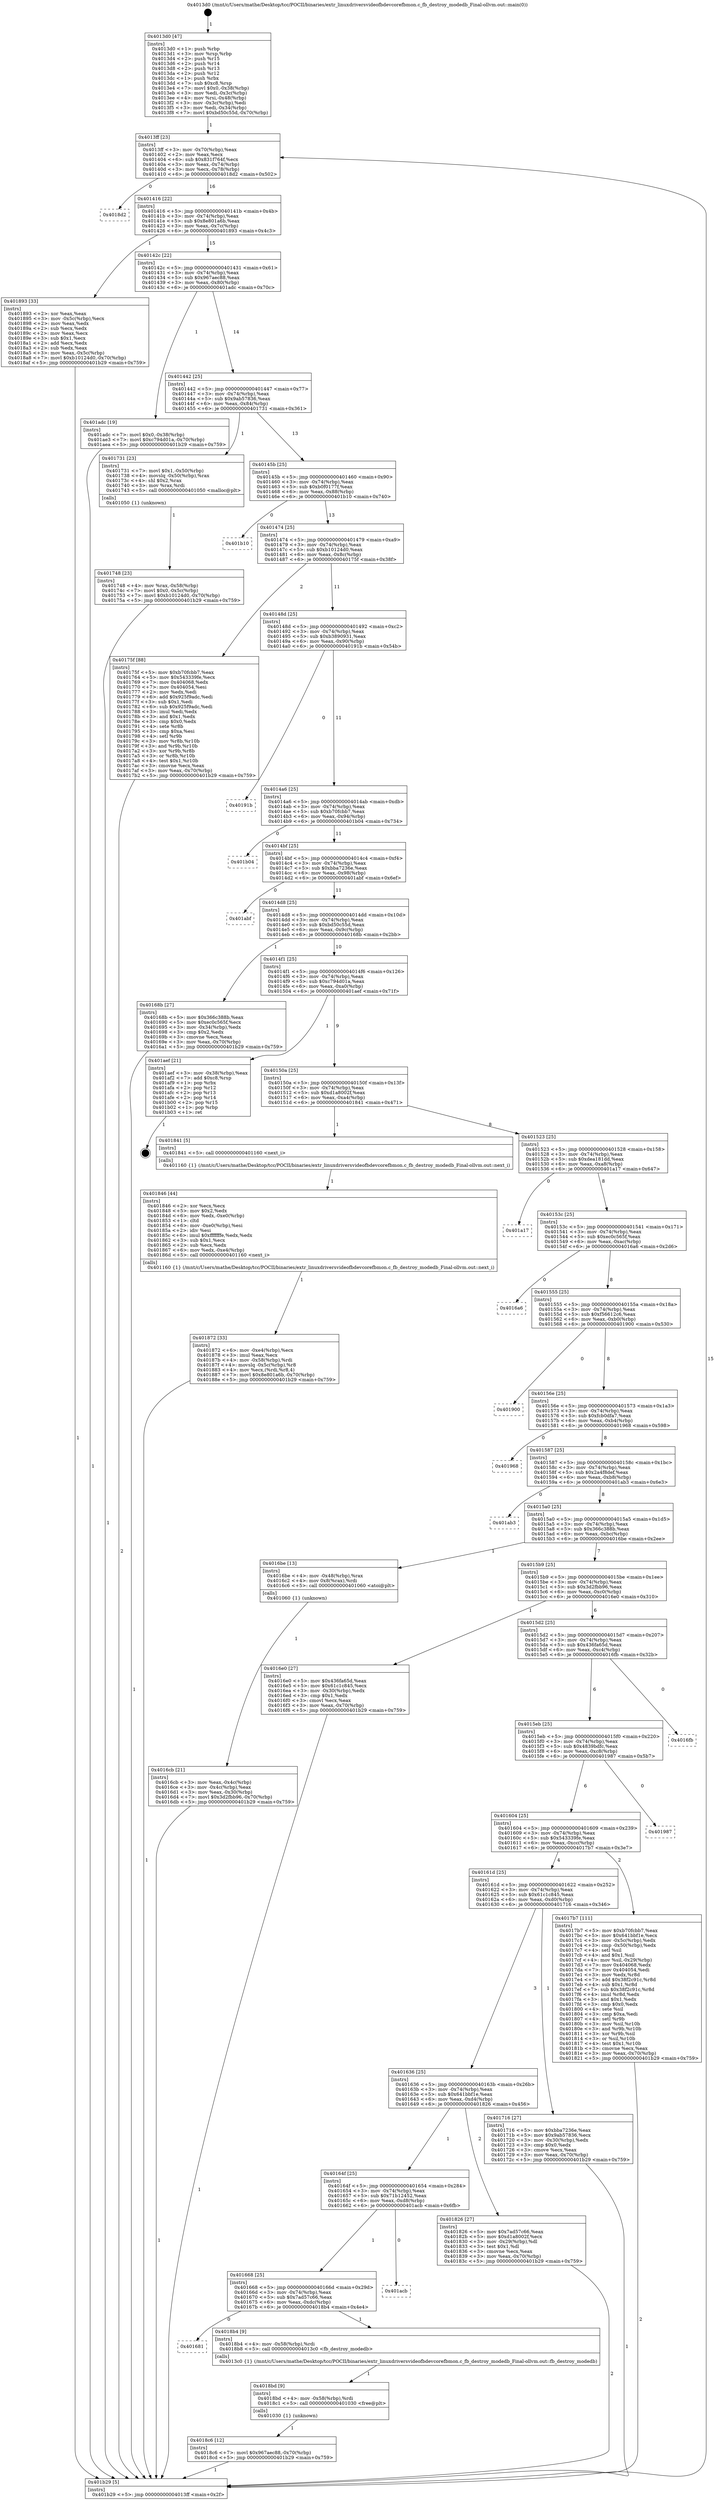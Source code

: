 digraph "0x4013d0" {
  label = "0x4013d0 (/mnt/c/Users/mathe/Desktop/tcc/POCII/binaries/extr_linuxdriversvideofbdevcorefbmon.c_fb_destroy_modedb_Final-ollvm.out::main(0))"
  labelloc = "t"
  node[shape=record]

  Entry [label="",width=0.3,height=0.3,shape=circle,fillcolor=black,style=filled]
  "0x4013ff" [label="{
     0x4013ff [23]\l
     | [instrs]\l
     &nbsp;&nbsp;0x4013ff \<+3\>: mov -0x70(%rbp),%eax\l
     &nbsp;&nbsp;0x401402 \<+2\>: mov %eax,%ecx\l
     &nbsp;&nbsp;0x401404 \<+6\>: sub $0x831f764f,%ecx\l
     &nbsp;&nbsp;0x40140a \<+3\>: mov %eax,-0x74(%rbp)\l
     &nbsp;&nbsp;0x40140d \<+3\>: mov %ecx,-0x78(%rbp)\l
     &nbsp;&nbsp;0x401410 \<+6\>: je 00000000004018d2 \<main+0x502\>\l
  }"]
  "0x4018d2" [label="{
     0x4018d2\l
  }", style=dashed]
  "0x401416" [label="{
     0x401416 [22]\l
     | [instrs]\l
     &nbsp;&nbsp;0x401416 \<+5\>: jmp 000000000040141b \<main+0x4b\>\l
     &nbsp;&nbsp;0x40141b \<+3\>: mov -0x74(%rbp),%eax\l
     &nbsp;&nbsp;0x40141e \<+5\>: sub $0x8e801a6b,%eax\l
     &nbsp;&nbsp;0x401423 \<+3\>: mov %eax,-0x7c(%rbp)\l
     &nbsp;&nbsp;0x401426 \<+6\>: je 0000000000401893 \<main+0x4c3\>\l
  }"]
  Exit [label="",width=0.3,height=0.3,shape=circle,fillcolor=black,style=filled,peripheries=2]
  "0x401893" [label="{
     0x401893 [33]\l
     | [instrs]\l
     &nbsp;&nbsp;0x401893 \<+2\>: xor %eax,%eax\l
     &nbsp;&nbsp;0x401895 \<+3\>: mov -0x5c(%rbp),%ecx\l
     &nbsp;&nbsp;0x401898 \<+2\>: mov %eax,%edx\l
     &nbsp;&nbsp;0x40189a \<+2\>: sub %ecx,%edx\l
     &nbsp;&nbsp;0x40189c \<+2\>: mov %eax,%ecx\l
     &nbsp;&nbsp;0x40189e \<+3\>: sub $0x1,%ecx\l
     &nbsp;&nbsp;0x4018a1 \<+2\>: add %ecx,%edx\l
     &nbsp;&nbsp;0x4018a3 \<+2\>: sub %edx,%eax\l
     &nbsp;&nbsp;0x4018a5 \<+3\>: mov %eax,-0x5c(%rbp)\l
     &nbsp;&nbsp;0x4018a8 \<+7\>: movl $0xb10124d0,-0x70(%rbp)\l
     &nbsp;&nbsp;0x4018af \<+5\>: jmp 0000000000401b29 \<main+0x759\>\l
  }"]
  "0x40142c" [label="{
     0x40142c [22]\l
     | [instrs]\l
     &nbsp;&nbsp;0x40142c \<+5\>: jmp 0000000000401431 \<main+0x61\>\l
     &nbsp;&nbsp;0x401431 \<+3\>: mov -0x74(%rbp),%eax\l
     &nbsp;&nbsp;0x401434 \<+5\>: sub $0x967aec88,%eax\l
     &nbsp;&nbsp;0x401439 \<+3\>: mov %eax,-0x80(%rbp)\l
     &nbsp;&nbsp;0x40143c \<+6\>: je 0000000000401adc \<main+0x70c\>\l
  }"]
  "0x4018c6" [label="{
     0x4018c6 [12]\l
     | [instrs]\l
     &nbsp;&nbsp;0x4018c6 \<+7\>: movl $0x967aec88,-0x70(%rbp)\l
     &nbsp;&nbsp;0x4018cd \<+5\>: jmp 0000000000401b29 \<main+0x759\>\l
  }"]
  "0x401adc" [label="{
     0x401adc [19]\l
     | [instrs]\l
     &nbsp;&nbsp;0x401adc \<+7\>: movl $0x0,-0x38(%rbp)\l
     &nbsp;&nbsp;0x401ae3 \<+7\>: movl $0xc794d01a,-0x70(%rbp)\l
     &nbsp;&nbsp;0x401aea \<+5\>: jmp 0000000000401b29 \<main+0x759\>\l
  }"]
  "0x401442" [label="{
     0x401442 [25]\l
     | [instrs]\l
     &nbsp;&nbsp;0x401442 \<+5\>: jmp 0000000000401447 \<main+0x77\>\l
     &nbsp;&nbsp;0x401447 \<+3\>: mov -0x74(%rbp),%eax\l
     &nbsp;&nbsp;0x40144a \<+5\>: sub $0x9ab57836,%eax\l
     &nbsp;&nbsp;0x40144f \<+6\>: mov %eax,-0x84(%rbp)\l
     &nbsp;&nbsp;0x401455 \<+6\>: je 0000000000401731 \<main+0x361\>\l
  }"]
  "0x4018bd" [label="{
     0x4018bd [9]\l
     | [instrs]\l
     &nbsp;&nbsp;0x4018bd \<+4\>: mov -0x58(%rbp),%rdi\l
     &nbsp;&nbsp;0x4018c1 \<+5\>: call 0000000000401030 \<free@plt\>\l
     | [calls]\l
     &nbsp;&nbsp;0x401030 \{1\} (unknown)\l
  }"]
  "0x401731" [label="{
     0x401731 [23]\l
     | [instrs]\l
     &nbsp;&nbsp;0x401731 \<+7\>: movl $0x1,-0x50(%rbp)\l
     &nbsp;&nbsp;0x401738 \<+4\>: movslq -0x50(%rbp),%rax\l
     &nbsp;&nbsp;0x40173c \<+4\>: shl $0x2,%rax\l
     &nbsp;&nbsp;0x401740 \<+3\>: mov %rax,%rdi\l
     &nbsp;&nbsp;0x401743 \<+5\>: call 0000000000401050 \<malloc@plt\>\l
     | [calls]\l
     &nbsp;&nbsp;0x401050 \{1\} (unknown)\l
  }"]
  "0x40145b" [label="{
     0x40145b [25]\l
     | [instrs]\l
     &nbsp;&nbsp;0x40145b \<+5\>: jmp 0000000000401460 \<main+0x90\>\l
     &nbsp;&nbsp;0x401460 \<+3\>: mov -0x74(%rbp),%eax\l
     &nbsp;&nbsp;0x401463 \<+5\>: sub $0xb0f0177f,%eax\l
     &nbsp;&nbsp;0x401468 \<+6\>: mov %eax,-0x88(%rbp)\l
     &nbsp;&nbsp;0x40146e \<+6\>: je 0000000000401b10 \<main+0x740\>\l
  }"]
  "0x401681" [label="{
     0x401681\l
  }", style=dashed]
  "0x401b10" [label="{
     0x401b10\l
  }", style=dashed]
  "0x401474" [label="{
     0x401474 [25]\l
     | [instrs]\l
     &nbsp;&nbsp;0x401474 \<+5\>: jmp 0000000000401479 \<main+0xa9\>\l
     &nbsp;&nbsp;0x401479 \<+3\>: mov -0x74(%rbp),%eax\l
     &nbsp;&nbsp;0x40147c \<+5\>: sub $0xb10124d0,%eax\l
     &nbsp;&nbsp;0x401481 \<+6\>: mov %eax,-0x8c(%rbp)\l
     &nbsp;&nbsp;0x401487 \<+6\>: je 000000000040175f \<main+0x38f\>\l
  }"]
  "0x4018b4" [label="{
     0x4018b4 [9]\l
     | [instrs]\l
     &nbsp;&nbsp;0x4018b4 \<+4\>: mov -0x58(%rbp),%rdi\l
     &nbsp;&nbsp;0x4018b8 \<+5\>: call 00000000004013c0 \<fb_destroy_modedb\>\l
     | [calls]\l
     &nbsp;&nbsp;0x4013c0 \{1\} (/mnt/c/Users/mathe/Desktop/tcc/POCII/binaries/extr_linuxdriversvideofbdevcorefbmon.c_fb_destroy_modedb_Final-ollvm.out::fb_destroy_modedb)\l
  }"]
  "0x40175f" [label="{
     0x40175f [88]\l
     | [instrs]\l
     &nbsp;&nbsp;0x40175f \<+5\>: mov $0xb70fcbb7,%eax\l
     &nbsp;&nbsp;0x401764 \<+5\>: mov $0x543339fe,%ecx\l
     &nbsp;&nbsp;0x401769 \<+7\>: mov 0x404068,%edx\l
     &nbsp;&nbsp;0x401770 \<+7\>: mov 0x404054,%esi\l
     &nbsp;&nbsp;0x401777 \<+2\>: mov %edx,%edi\l
     &nbsp;&nbsp;0x401779 \<+6\>: add $0x925f9adc,%edi\l
     &nbsp;&nbsp;0x40177f \<+3\>: sub $0x1,%edi\l
     &nbsp;&nbsp;0x401782 \<+6\>: sub $0x925f9adc,%edi\l
     &nbsp;&nbsp;0x401788 \<+3\>: imul %edi,%edx\l
     &nbsp;&nbsp;0x40178b \<+3\>: and $0x1,%edx\l
     &nbsp;&nbsp;0x40178e \<+3\>: cmp $0x0,%edx\l
     &nbsp;&nbsp;0x401791 \<+4\>: sete %r8b\l
     &nbsp;&nbsp;0x401795 \<+3\>: cmp $0xa,%esi\l
     &nbsp;&nbsp;0x401798 \<+4\>: setl %r9b\l
     &nbsp;&nbsp;0x40179c \<+3\>: mov %r8b,%r10b\l
     &nbsp;&nbsp;0x40179f \<+3\>: and %r9b,%r10b\l
     &nbsp;&nbsp;0x4017a2 \<+3\>: xor %r9b,%r8b\l
     &nbsp;&nbsp;0x4017a5 \<+3\>: or %r8b,%r10b\l
     &nbsp;&nbsp;0x4017a8 \<+4\>: test $0x1,%r10b\l
     &nbsp;&nbsp;0x4017ac \<+3\>: cmovne %ecx,%eax\l
     &nbsp;&nbsp;0x4017af \<+3\>: mov %eax,-0x70(%rbp)\l
     &nbsp;&nbsp;0x4017b2 \<+5\>: jmp 0000000000401b29 \<main+0x759\>\l
  }"]
  "0x40148d" [label="{
     0x40148d [25]\l
     | [instrs]\l
     &nbsp;&nbsp;0x40148d \<+5\>: jmp 0000000000401492 \<main+0xc2\>\l
     &nbsp;&nbsp;0x401492 \<+3\>: mov -0x74(%rbp),%eax\l
     &nbsp;&nbsp;0x401495 \<+5\>: sub $0xb3890931,%eax\l
     &nbsp;&nbsp;0x40149a \<+6\>: mov %eax,-0x90(%rbp)\l
     &nbsp;&nbsp;0x4014a0 \<+6\>: je 000000000040191b \<main+0x54b\>\l
  }"]
  "0x401668" [label="{
     0x401668 [25]\l
     | [instrs]\l
     &nbsp;&nbsp;0x401668 \<+5\>: jmp 000000000040166d \<main+0x29d\>\l
     &nbsp;&nbsp;0x40166d \<+3\>: mov -0x74(%rbp),%eax\l
     &nbsp;&nbsp;0x401670 \<+5\>: sub $0x7ad57c66,%eax\l
     &nbsp;&nbsp;0x401675 \<+6\>: mov %eax,-0xdc(%rbp)\l
     &nbsp;&nbsp;0x40167b \<+6\>: je 00000000004018b4 \<main+0x4e4\>\l
  }"]
  "0x40191b" [label="{
     0x40191b\l
  }", style=dashed]
  "0x4014a6" [label="{
     0x4014a6 [25]\l
     | [instrs]\l
     &nbsp;&nbsp;0x4014a6 \<+5\>: jmp 00000000004014ab \<main+0xdb\>\l
     &nbsp;&nbsp;0x4014ab \<+3\>: mov -0x74(%rbp),%eax\l
     &nbsp;&nbsp;0x4014ae \<+5\>: sub $0xb70fcbb7,%eax\l
     &nbsp;&nbsp;0x4014b3 \<+6\>: mov %eax,-0x94(%rbp)\l
     &nbsp;&nbsp;0x4014b9 \<+6\>: je 0000000000401b04 \<main+0x734\>\l
  }"]
  "0x401acb" [label="{
     0x401acb\l
  }", style=dashed]
  "0x401b04" [label="{
     0x401b04\l
  }", style=dashed]
  "0x4014bf" [label="{
     0x4014bf [25]\l
     | [instrs]\l
     &nbsp;&nbsp;0x4014bf \<+5\>: jmp 00000000004014c4 \<main+0xf4\>\l
     &nbsp;&nbsp;0x4014c4 \<+3\>: mov -0x74(%rbp),%eax\l
     &nbsp;&nbsp;0x4014c7 \<+5\>: sub $0xbba7236e,%eax\l
     &nbsp;&nbsp;0x4014cc \<+6\>: mov %eax,-0x98(%rbp)\l
     &nbsp;&nbsp;0x4014d2 \<+6\>: je 0000000000401abf \<main+0x6ef\>\l
  }"]
  "0x401872" [label="{
     0x401872 [33]\l
     | [instrs]\l
     &nbsp;&nbsp;0x401872 \<+6\>: mov -0xe4(%rbp),%ecx\l
     &nbsp;&nbsp;0x401878 \<+3\>: imul %eax,%ecx\l
     &nbsp;&nbsp;0x40187b \<+4\>: mov -0x58(%rbp),%rdi\l
     &nbsp;&nbsp;0x40187f \<+4\>: movslq -0x5c(%rbp),%r8\l
     &nbsp;&nbsp;0x401883 \<+4\>: mov %ecx,(%rdi,%r8,4)\l
     &nbsp;&nbsp;0x401887 \<+7\>: movl $0x8e801a6b,-0x70(%rbp)\l
     &nbsp;&nbsp;0x40188e \<+5\>: jmp 0000000000401b29 \<main+0x759\>\l
  }"]
  "0x401abf" [label="{
     0x401abf\l
  }", style=dashed]
  "0x4014d8" [label="{
     0x4014d8 [25]\l
     | [instrs]\l
     &nbsp;&nbsp;0x4014d8 \<+5\>: jmp 00000000004014dd \<main+0x10d\>\l
     &nbsp;&nbsp;0x4014dd \<+3\>: mov -0x74(%rbp),%eax\l
     &nbsp;&nbsp;0x4014e0 \<+5\>: sub $0xbd50c55d,%eax\l
     &nbsp;&nbsp;0x4014e5 \<+6\>: mov %eax,-0x9c(%rbp)\l
     &nbsp;&nbsp;0x4014eb \<+6\>: je 000000000040168b \<main+0x2bb\>\l
  }"]
  "0x401846" [label="{
     0x401846 [44]\l
     | [instrs]\l
     &nbsp;&nbsp;0x401846 \<+2\>: xor %ecx,%ecx\l
     &nbsp;&nbsp;0x401848 \<+5\>: mov $0x2,%edx\l
     &nbsp;&nbsp;0x40184d \<+6\>: mov %edx,-0xe0(%rbp)\l
     &nbsp;&nbsp;0x401853 \<+1\>: cltd\l
     &nbsp;&nbsp;0x401854 \<+6\>: mov -0xe0(%rbp),%esi\l
     &nbsp;&nbsp;0x40185a \<+2\>: idiv %esi\l
     &nbsp;&nbsp;0x40185c \<+6\>: imul $0xfffffffe,%edx,%edx\l
     &nbsp;&nbsp;0x401862 \<+3\>: sub $0x1,%ecx\l
     &nbsp;&nbsp;0x401865 \<+2\>: sub %ecx,%edx\l
     &nbsp;&nbsp;0x401867 \<+6\>: mov %edx,-0xe4(%rbp)\l
     &nbsp;&nbsp;0x40186d \<+5\>: call 0000000000401160 \<next_i\>\l
     | [calls]\l
     &nbsp;&nbsp;0x401160 \{1\} (/mnt/c/Users/mathe/Desktop/tcc/POCII/binaries/extr_linuxdriversvideofbdevcorefbmon.c_fb_destroy_modedb_Final-ollvm.out::next_i)\l
  }"]
  "0x40168b" [label="{
     0x40168b [27]\l
     | [instrs]\l
     &nbsp;&nbsp;0x40168b \<+5\>: mov $0x366c388b,%eax\l
     &nbsp;&nbsp;0x401690 \<+5\>: mov $0xec0c565f,%ecx\l
     &nbsp;&nbsp;0x401695 \<+3\>: mov -0x34(%rbp),%edx\l
     &nbsp;&nbsp;0x401698 \<+3\>: cmp $0x2,%edx\l
     &nbsp;&nbsp;0x40169b \<+3\>: cmovne %ecx,%eax\l
     &nbsp;&nbsp;0x40169e \<+3\>: mov %eax,-0x70(%rbp)\l
     &nbsp;&nbsp;0x4016a1 \<+5\>: jmp 0000000000401b29 \<main+0x759\>\l
  }"]
  "0x4014f1" [label="{
     0x4014f1 [25]\l
     | [instrs]\l
     &nbsp;&nbsp;0x4014f1 \<+5\>: jmp 00000000004014f6 \<main+0x126\>\l
     &nbsp;&nbsp;0x4014f6 \<+3\>: mov -0x74(%rbp),%eax\l
     &nbsp;&nbsp;0x4014f9 \<+5\>: sub $0xc794d01a,%eax\l
     &nbsp;&nbsp;0x4014fe \<+6\>: mov %eax,-0xa0(%rbp)\l
     &nbsp;&nbsp;0x401504 \<+6\>: je 0000000000401aef \<main+0x71f\>\l
  }"]
  "0x401b29" [label="{
     0x401b29 [5]\l
     | [instrs]\l
     &nbsp;&nbsp;0x401b29 \<+5\>: jmp 00000000004013ff \<main+0x2f\>\l
  }"]
  "0x4013d0" [label="{
     0x4013d0 [47]\l
     | [instrs]\l
     &nbsp;&nbsp;0x4013d0 \<+1\>: push %rbp\l
     &nbsp;&nbsp;0x4013d1 \<+3\>: mov %rsp,%rbp\l
     &nbsp;&nbsp;0x4013d4 \<+2\>: push %r15\l
     &nbsp;&nbsp;0x4013d6 \<+2\>: push %r14\l
     &nbsp;&nbsp;0x4013d8 \<+2\>: push %r13\l
     &nbsp;&nbsp;0x4013da \<+2\>: push %r12\l
     &nbsp;&nbsp;0x4013dc \<+1\>: push %rbx\l
     &nbsp;&nbsp;0x4013dd \<+7\>: sub $0xc8,%rsp\l
     &nbsp;&nbsp;0x4013e4 \<+7\>: movl $0x0,-0x38(%rbp)\l
     &nbsp;&nbsp;0x4013eb \<+3\>: mov %edi,-0x3c(%rbp)\l
     &nbsp;&nbsp;0x4013ee \<+4\>: mov %rsi,-0x48(%rbp)\l
     &nbsp;&nbsp;0x4013f2 \<+3\>: mov -0x3c(%rbp),%edi\l
     &nbsp;&nbsp;0x4013f5 \<+3\>: mov %edi,-0x34(%rbp)\l
     &nbsp;&nbsp;0x4013f8 \<+7\>: movl $0xbd50c55d,-0x70(%rbp)\l
  }"]
  "0x40164f" [label="{
     0x40164f [25]\l
     | [instrs]\l
     &nbsp;&nbsp;0x40164f \<+5\>: jmp 0000000000401654 \<main+0x284\>\l
     &nbsp;&nbsp;0x401654 \<+3\>: mov -0x74(%rbp),%eax\l
     &nbsp;&nbsp;0x401657 \<+5\>: sub $0x71b12452,%eax\l
     &nbsp;&nbsp;0x40165c \<+6\>: mov %eax,-0xd8(%rbp)\l
     &nbsp;&nbsp;0x401662 \<+6\>: je 0000000000401acb \<main+0x6fb\>\l
  }"]
  "0x401aef" [label="{
     0x401aef [21]\l
     | [instrs]\l
     &nbsp;&nbsp;0x401aef \<+3\>: mov -0x38(%rbp),%eax\l
     &nbsp;&nbsp;0x401af2 \<+7\>: add $0xc8,%rsp\l
     &nbsp;&nbsp;0x401af9 \<+1\>: pop %rbx\l
     &nbsp;&nbsp;0x401afa \<+2\>: pop %r12\l
     &nbsp;&nbsp;0x401afc \<+2\>: pop %r13\l
     &nbsp;&nbsp;0x401afe \<+2\>: pop %r14\l
     &nbsp;&nbsp;0x401b00 \<+2\>: pop %r15\l
     &nbsp;&nbsp;0x401b02 \<+1\>: pop %rbp\l
     &nbsp;&nbsp;0x401b03 \<+1\>: ret\l
  }"]
  "0x40150a" [label="{
     0x40150a [25]\l
     | [instrs]\l
     &nbsp;&nbsp;0x40150a \<+5\>: jmp 000000000040150f \<main+0x13f\>\l
     &nbsp;&nbsp;0x40150f \<+3\>: mov -0x74(%rbp),%eax\l
     &nbsp;&nbsp;0x401512 \<+5\>: sub $0xd1a8002f,%eax\l
     &nbsp;&nbsp;0x401517 \<+6\>: mov %eax,-0xa4(%rbp)\l
     &nbsp;&nbsp;0x40151d \<+6\>: je 0000000000401841 \<main+0x471\>\l
  }"]
  "0x401826" [label="{
     0x401826 [27]\l
     | [instrs]\l
     &nbsp;&nbsp;0x401826 \<+5\>: mov $0x7ad57c66,%eax\l
     &nbsp;&nbsp;0x40182b \<+5\>: mov $0xd1a8002f,%ecx\l
     &nbsp;&nbsp;0x401830 \<+3\>: mov -0x29(%rbp),%dl\l
     &nbsp;&nbsp;0x401833 \<+3\>: test $0x1,%dl\l
     &nbsp;&nbsp;0x401836 \<+3\>: cmovne %ecx,%eax\l
     &nbsp;&nbsp;0x401839 \<+3\>: mov %eax,-0x70(%rbp)\l
     &nbsp;&nbsp;0x40183c \<+5\>: jmp 0000000000401b29 \<main+0x759\>\l
  }"]
  "0x401841" [label="{
     0x401841 [5]\l
     | [instrs]\l
     &nbsp;&nbsp;0x401841 \<+5\>: call 0000000000401160 \<next_i\>\l
     | [calls]\l
     &nbsp;&nbsp;0x401160 \{1\} (/mnt/c/Users/mathe/Desktop/tcc/POCII/binaries/extr_linuxdriversvideofbdevcorefbmon.c_fb_destroy_modedb_Final-ollvm.out::next_i)\l
  }"]
  "0x401523" [label="{
     0x401523 [25]\l
     | [instrs]\l
     &nbsp;&nbsp;0x401523 \<+5\>: jmp 0000000000401528 \<main+0x158\>\l
     &nbsp;&nbsp;0x401528 \<+3\>: mov -0x74(%rbp),%eax\l
     &nbsp;&nbsp;0x40152b \<+5\>: sub $0xdea181dd,%eax\l
     &nbsp;&nbsp;0x401530 \<+6\>: mov %eax,-0xa8(%rbp)\l
     &nbsp;&nbsp;0x401536 \<+6\>: je 0000000000401a17 \<main+0x647\>\l
  }"]
  "0x401748" [label="{
     0x401748 [23]\l
     | [instrs]\l
     &nbsp;&nbsp;0x401748 \<+4\>: mov %rax,-0x58(%rbp)\l
     &nbsp;&nbsp;0x40174c \<+7\>: movl $0x0,-0x5c(%rbp)\l
     &nbsp;&nbsp;0x401753 \<+7\>: movl $0xb10124d0,-0x70(%rbp)\l
     &nbsp;&nbsp;0x40175a \<+5\>: jmp 0000000000401b29 \<main+0x759\>\l
  }"]
  "0x401a17" [label="{
     0x401a17\l
  }", style=dashed]
  "0x40153c" [label="{
     0x40153c [25]\l
     | [instrs]\l
     &nbsp;&nbsp;0x40153c \<+5\>: jmp 0000000000401541 \<main+0x171\>\l
     &nbsp;&nbsp;0x401541 \<+3\>: mov -0x74(%rbp),%eax\l
     &nbsp;&nbsp;0x401544 \<+5\>: sub $0xec0c565f,%eax\l
     &nbsp;&nbsp;0x401549 \<+6\>: mov %eax,-0xac(%rbp)\l
     &nbsp;&nbsp;0x40154f \<+6\>: je 00000000004016a6 \<main+0x2d6\>\l
  }"]
  "0x401636" [label="{
     0x401636 [25]\l
     | [instrs]\l
     &nbsp;&nbsp;0x401636 \<+5\>: jmp 000000000040163b \<main+0x26b\>\l
     &nbsp;&nbsp;0x40163b \<+3\>: mov -0x74(%rbp),%eax\l
     &nbsp;&nbsp;0x40163e \<+5\>: sub $0x641bbf1e,%eax\l
     &nbsp;&nbsp;0x401643 \<+6\>: mov %eax,-0xd4(%rbp)\l
     &nbsp;&nbsp;0x401649 \<+6\>: je 0000000000401826 \<main+0x456\>\l
  }"]
  "0x4016a6" [label="{
     0x4016a6\l
  }", style=dashed]
  "0x401555" [label="{
     0x401555 [25]\l
     | [instrs]\l
     &nbsp;&nbsp;0x401555 \<+5\>: jmp 000000000040155a \<main+0x18a\>\l
     &nbsp;&nbsp;0x40155a \<+3\>: mov -0x74(%rbp),%eax\l
     &nbsp;&nbsp;0x40155d \<+5\>: sub $0xf56612c6,%eax\l
     &nbsp;&nbsp;0x401562 \<+6\>: mov %eax,-0xb0(%rbp)\l
     &nbsp;&nbsp;0x401568 \<+6\>: je 0000000000401900 \<main+0x530\>\l
  }"]
  "0x401716" [label="{
     0x401716 [27]\l
     | [instrs]\l
     &nbsp;&nbsp;0x401716 \<+5\>: mov $0xbba7236e,%eax\l
     &nbsp;&nbsp;0x40171b \<+5\>: mov $0x9ab57836,%ecx\l
     &nbsp;&nbsp;0x401720 \<+3\>: mov -0x30(%rbp),%edx\l
     &nbsp;&nbsp;0x401723 \<+3\>: cmp $0x0,%edx\l
     &nbsp;&nbsp;0x401726 \<+3\>: cmove %ecx,%eax\l
     &nbsp;&nbsp;0x401729 \<+3\>: mov %eax,-0x70(%rbp)\l
     &nbsp;&nbsp;0x40172c \<+5\>: jmp 0000000000401b29 \<main+0x759\>\l
  }"]
  "0x401900" [label="{
     0x401900\l
  }", style=dashed]
  "0x40156e" [label="{
     0x40156e [25]\l
     | [instrs]\l
     &nbsp;&nbsp;0x40156e \<+5\>: jmp 0000000000401573 \<main+0x1a3\>\l
     &nbsp;&nbsp;0x401573 \<+3\>: mov -0x74(%rbp),%eax\l
     &nbsp;&nbsp;0x401576 \<+5\>: sub $0xfcb0dfa7,%eax\l
     &nbsp;&nbsp;0x40157b \<+6\>: mov %eax,-0xb4(%rbp)\l
     &nbsp;&nbsp;0x401581 \<+6\>: je 0000000000401968 \<main+0x598\>\l
  }"]
  "0x40161d" [label="{
     0x40161d [25]\l
     | [instrs]\l
     &nbsp;&nbsp;0x40161d \<+5\>: jmp 0000000000401622 \<main+0x252\>\l
     &nbsp;&nbsp;0x401622 \<+3\>: mov -0x74(%rbp),%eax\l
     &nbsp;&nbsp;0x401625 \<+5\>: sub $0x61c1c845,%eax\l
     &nbsp;&nbsp;0x40162a \<+6\>: mov %eax,-0xd0(%rbp)\l
     &nbsp;&nbsp;0x401630 \<+6\>: je 0000000000401716 \<main+0x346\>\l
  }"]
  "0x401968" [label="{
     0x401968\l
  }", style=dashed]
  "0x401587" [label="{
     0x401587 [25]\l
     | [instrs]\l
     &nbsp;&nbsp;0x401587 \<+5\>: jmp 000000000040158c \<main+0x1bc\>\l
     &nbsp;&nbsp;0x40158c \<+3\>: mov -0x74(%rbp),%eax\l
     &nbsp;&nbsp;0x40158f \<+5\>: sub $0x2a4f8def,%eax\l
     &nbsp;&nbsp;0x401594 \<+6\>: mov %eax,-0xb8(%rbp)\l
     &nbsp;&nbsp;0x40159a \<+6\>: je 0000000000401ab3 \<main+0x6e3\>\l
  }"]
  "0x4017b7" [label="{
     0x4017b7 [111]\l
     | [instrs]\l
     &nbsp;&nbsp;0x4017b7 \<+5\>: mov $0xb70fcbb7,%eax\l
     &nbsp;&nbsp;0x4017bc \<+5\>: mov $0x641bbf1e,%ecx\l
     &nbsp;&nbsp;0x4017c1 \<+3\>: mov -0x5c(%rbp),%edx\l
     &nbsp;&nbsp;0x4017c4 \<+3\>: cmp -0x50(%rbp),%edx\l
     &nbsp;&nbsp;0x4017c7 \<+4\>: setl %sil\l
     &nbsp;&nbsp;0x4017cb \<+4\>: and $0x1,%sil\l
     &nbsp;&nbsp;0x4017cf \<+4\>: mov %sil,-0x29(%rbp)\l
     &nbsp;&nbsp;0x4017d3 \<+7\>: mov 0x404068,%edx\l
     &nbsp;&nbsp;0x4017da \<+7\>: mov 0x404054,%edi\l
     &nbsp;&nbsp;0x4017e1 \<+3\>: mov %edx,%r8d\l
     &nbsp;&nbsp;0x4017e4 \<+7\>: add $0x38f2c91c,%r8d\l
     &nbsp;&nbsp;0x4017eb \<+4\>: sub $0x1,%r8d\l
     &nbsp;&nbsp;0x4017ef \<+7\>: sub $0x38f2c91c,%r8d\l
     &nbsp;&nbsp;0x4017f6 \<+4\>: imul %r8d,%edx\l
     &nbsp;&nbsp;0x4017fa \<+3\>: and $0x1,%edx\l
     &nbsp;&nbsp;0x4017fd \<+3\>: cmp $0x0,%edx\l
     &nbsp;&nbsp;0x401800 \<+4\>: sete %sil\l
     &nbsp;&nbsp;0x401804 \<+3\>: cmp $0xa,%edi\l
     &nbsp;&nbsp;0x401807 \<+4\>: setl %r9b\l
     &nbsp;&nbsp;0x40180b \<+3\>: mov %sil,%r10b\l
     &nbsp;&nbsp;0x40180e \<+3\>: and %r9b,%r10b\l
     &nbsp;&nbsp;0x401811 \<+3\>: xor %r9b,%sil\l
     &nbsp;&nbsp;0x401814 \<+3\>: or %sil,%r10b\l
     &nbsp;&nbsp;0x401817 \<+4\>: test $0x1,%r10b\l
     &nbsp;&nbsp;0x40181b \<+3\>: cmovne %ecx,%eax\l
     &nbsp;&nbsp;0x40181e \<+3\>: mov %eax,-0x70(%rbp)\l
     &nbsp;&nbsp;0x401821 \<+5\>: jmp 0000000000401b29 \<main+0x759\>\l
  }"]
  "0x401ab3" [label="{
     0x401ab3\l
  }", style=dashed]
  "0x4015a0" [label="{
     0x4015a0 [25]\l
     | [instrs]\l
     &nbsp;&nbsp;0x4015a0 \<+5\>: jmp 00000000004015a5 \<main+0x1d5\>\l
     &nbsp;&nbsp;0x4015a5 \<+3\>: mov -0x74(%rbp),%eax\l
     &nbsp;&nbsp;0x4015a8 \<+5\>: sub $0x366c388b,%eax\l
     &nbsp;&nbsp;0x4015ad \<+6\>: mov %eax,-0xbc(%rbp)\l
     &nbsp;&nbsp;0x4015b3 \<+6\>: je 00000000004016be \<main+0x2ee\>\l
  }"]
  "0x401604" [label="{
     0x401604 [25]\l
     | [instrs]\l
     &nbsp;&nbsp;0x401604 \<+5\>: jmp 0000000000401609 \<main+0x239\>\l
     &nbsp;&nbsp;0x401609 \<+3\>: mov -0x74(%rbp),%eax\l
     &nbsp;&nbsp;0x40160c \<+5\>: sub $0x543339fe,%eax\l
     &nbsp;&nbsp;0x401611 \<+6\>: mov %eax,-0xcc(%rbp)\l
     &nbsp;&nbsp;0x401617 \<+6\>: je 00000000004017b7 \<main+0x3e7\>\l
  }"]
  "0x4016be" [label="{
     0x4016be [13]\l
     | [instrs]\l
     &nbsp;&nbsp;0x4016be \<+4\>: mov -0x48(%rbp),%rax\l
     &nbsp;&nbsp;0x4016c2 \<+4\>: mov 0x8(%rax),%rdi\l
     &nbsp;&nbsp;0x4016c6 \<+5\>: call 0000000000401060 \<atoi@plt\>\l
     | [calls]\l
     &nbsp;&nbsp;0x401060 \{1\} (unknown)\l
  }"]
  "0x4015b9" [label="{
     0x4015b9 [25]\l
     | [instrs]\l
     &nbsp;&nbsp;0x4015b9 \<+5\>: jmp 00000000004015be \<main+0x1ee\>\l
     &nbsp;&nbsp;0x4015be \<+3\>: mov -0x74(%rbp),%eax\l
     &nbsp;&nbsp;0x4015c1 \<+5\>: sub $0x3d2fbb96,%eax\l
     &nbsp;&nbsp;0x4015c6 \<+6\>: mov %eax,-0xc0(%rbp)\l
     &nbsp;&nbsp;0x4015cc \<+6\>: je 00000000004016e0 \<main+0x310\>\l
  }"]
  "0x4016cb" [label="{
     0x4016cb [21]\l
     | [instrs]\l
     &nbsp;&nbsp;0x4016cb \<+3\>: mov %eax,-0x4c(%rbp)\l
     &nbsp;&nbsp;0x4016ce \<+3\>: mov -0x4c(%rbp),%eax\l
     &nbsp;&nbsp;0x4016d1 \<+3\>: mov %eax,-0x30(%rbp)\l
     &nbsp;&nbsp;0x4016d4 \<+7\>: movl $0x3d2fbb96,-0x70(%rbp)\l
     &nbsp;&nbsp;0x4016db \<+5\>: jmp 0000000000401b29 \<main+0x759\>\l
  }"]
  "0x401987" [label="{
     0x401987\l
  }", style=dashed]
  "0x4016e0" [label="{
     0x4016e0 [27]\l
     | [instrs]\l
     &nbsp;&nbsp;0x4016e0 \<+5\>: mov $0x436fa65d,%eax\l
     &nbsp;&nbsp;0x4016e5 \<+5\>: mov $0x61c1c845,%ecx\l
     &nbsp;&nbsp;0x4016ea \<+3\>: mov -0x30(%rbp),%edx\l
     &nbsp;&nbsp;0x4016ed \<+3\>: cmp $0x1,%edx\l
     &nbsp;&nbsp;0x4016f0 \<+3\>: cmovl %ecx,%eax\l
     &nbsp;&nbsp;0x4016f3 \<+3\>: mov %eax,-0x70(%rbp)\l
     &nbsp;&nbsp;0x4016f6 \<+5\>: jmp 0000000000401b29 \<main+0x759\>\l
  }"]
  "0x4015d2" [label="{
     0x4015d2 [25]\l
     | [instrs]\l
     &nbsp;&nbsp;0x4015d2 \<+5\>: jmp 00000000004015d7 \<main+0x207\>\l
     &nbsp;&nbsp;0x4015d7 \<+3\>: mov -0x74(%rbp),%eax\l
     &nbsp;&nbsp;0x4015da \<+5\>: sub $0x436fa65d,%eax\l
     &nbsp;&nbsp;0x4015df \<+6\>: mov %eax,-0xc4(%rbp)\l
     &nbsp;&nbsp;0x4015e5 \<+6\>: je 00000000004016fb \<main+0x32b\>\l
  }"]
  "0x4015eb" [label="{
     0x4015eb [25]\l
     | [instrs]\l
     &nbsp;&nbsp;0x4015eb \<+5\>: jmp 00000000004015f0 \<main+0x220\>\l
     &nbsp;&nbsp;0x4015f0 \<+3\>: mov -0x74(%rbp),%eax\l
     &nbsp;&nbsp;0x4015f3 \<+5\>: sub $0x4839bdfc,%eax\l
     &nbsp;&nbsp;0x4015f8 \<+6\>: mov %eax,-0xc8(%rbp)\l
     &nbsp;&nbsp;0x4015fe \<+6\>: je 0000000000401987 \<main+0x5b7\>\l
  }"]
  "0x4016fb" [label="{
     0x4016fb\l
  }", style=dashed]
  Entry -> "0x4013d0" [label=" 1"]
  "0x4013ff" -> "0x4018d2" [label=" 0"]
  "0x4013ff" -> "0x401416" [label=" 16"]
  "0x401aef" -> Exit [label=" 1"]
  "0x401416" -> "0x401893" [label=" 1"]
  "0x401416" -> "0x40142c" [label=" 15"]
  "0x401adc" -> "0x401b29" [label=" 1"]
  "0x40142c" -> "0x401adc" [label=" 1"]
  "0x40142c" -> "0x401442" [label=" 14"]
  "0x4018c6" -> "0x401b29" [label=" 1"]
  "0x401442" -> "0x401731" [label=" 1"]
  "0x401442" -> "0x40145b" [label=" 13"]
  "0x4018bd" -> "0x4018c6" [label=" 1"]
  "0x40145b" -> "0x401b10" [label=" 0"]
  "0x40145b" -> "0x401474" [label=" 13"]
  "0x4018b4" -> "0x4018bd" [label=" 1"]
  "0x401474" -> "0x40175f" [label=" 2"]
  "0x401474" -> "0x40148d" [label=" 11"]
  "0x401668" -> "0x401681" [label=" 0"]
  "0x40148d" -> "0x40191b" [label=" 0"]
  "0x40148d" -> "0x4014a6" [label=" 11"]
  "0x401668" -> "0x4018b4" [label=" 1"]
  "0x4014a6" -> "0x401b04" [label=" 0"]
  "0x4014a6" -> "0x4014bf" [label=" 11"]
  "0x40164f" -> "0x401668" [label=" 1"]
  "0x4014bf" -> "0x401abf" [label=" 0"]
  "0x4014bf" -> "0x4014d8" [label=" 11"]
  "0x40164f" -> "0x401acb" [label=" 0"]
  "0x4014d8" -> "0x40168b" [label=" 1"]
  "0x4014d8" -> "0x4014f1" [label=" 10"]
  "0x40168b" -> "0x401b29" [label=" 1"]
  "0x4013d0" -> "0x4013ff" [label=" 1"]
  "0x401b29" -> "0x4013ff" [label=" 15"]
  "0x401893" -> "0x401b29" [label=" 1"]
  "0x4014f1" -> "0x401aef" [label=" 1"]
  "0x4014f1" -> "0x40150a" [label=" 9"]
  "0x401872" -> "0x401b29" [label=" 1"]
  "0x40150a" -> "0x401841" [label=" 1"]
  "0x40150a" -> "0x401523" [label=" 8"]
  "0x401846" -> "0x401872" [label=" 1"]
  "0x401523" -> "0x401a17" [label=" 0"]
  "0x401523" -> "0x40153c" [label=" 8"]
  "0x401826" -> "0x401b29" [label=" 2"]
  "0x40153c" -> "0x4016a6" [label=" 0"]
  "0x40153c" -> "0x401555" [label=" 8"]
  "0x401636" -> "0x40164f" [label=" 1"]
  "0x401555" -> "0x401900" [label=" 0"]
  "0x401555" -> "0x40156e" [label=" 8"]
  "0x401636" -> "0x401826" [label=" 2"]
  "0x40156e" -> "0x401968" [label=" 0"]
  "0x40156e" -> "0x401587" [label=" 8"]
  "0x4017b7" -> "0x401b29" [label=" 2"]
  "0x401587" -> "0x401ab3" [label=" 0"]
  "0x401587" -> "0x4015a0" [label=" 8"]
  "0x40175f" -> "0x401b29" [label=" 2"]
  "0x4015a0" -> "0x4016be" [label=" 1"]
  "0x4015a0" -> "0x4015b9" [label=" 7"]
  "0x4016be" -> "0x4016cb" [label=" 1"]
  "0x4016cb" -> "0x401b29" [label=" 1"]
  "0x401731" -> "0x401748" [label=" 1"]
  "0x4015b9" -> "0x4016e0" [label=" 1"]
  "0x4015b9" -> "0x4015d2" [label=" 6"]
  "0x4016e0" -> "0x401b29" [label=" 1"]
  "0x401716" -> "0x401b29" [label=" 1"]
  "0x4015d2" -> "0x4016fb" [label=" 0"]
  "0x4015d2" -> "0x4015eb" [label=" 6"]
  "0x40161d" -> "0x401636" [label=" 3"]
  "0x4015eb" -> "0x401987" [label=" 0"]
  "0x4015eb" -> "0x401604" [label=" 6"]
  "0x401748" -> "0x401b29" [label=" 1"]
  "0x401604" -> "0x4017b7" [label=" 2"]
  "0x401604" -> "0x40161d" [label=" 4"]
  "0x401841" -> "0x401846" [label=" 1"]
  "0x40161d" -> "0x401716" [label=" 1"]
}
